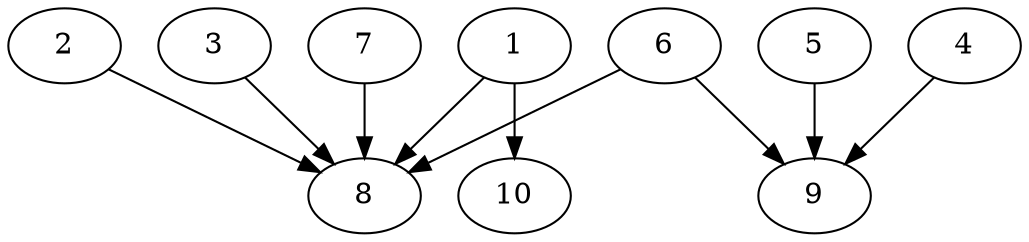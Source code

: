 // DAG automatically generated by daggen at Thu Oct  3 13:58:05 2019
// ./daggen --dot -n 10 --ccr 0.4 --fat 0.9 --regular 0.5 --density 0.7 --mindata 5242880 --maxdata 52428800 
digraph G {
  1 [size="129244160", alpha="0.12", expect_size="51697664"] 
  1 -> 8 [size ="51697664"]
  1 -> 10 [size ="51697664"]
  2 [size="38707200", alpha="0.16", expect_size="15482880"] 
  2 -> 8 [size ="15482880"]
  3 [size="107051520", alpha="0.07", expect_size="42820608"] 
  3 -> 8 [size ="42820608"]
  4 [size="44672000", alpha="0.10", expect_size="17868800"] 
  4 -> 9 [size ="17868800"]
  5 [size="55700480", alpha="0.02", expect_size="22280192"] 
  5 -> 9 [size ="22280192"]
  6 [size="47083520", alpha="0.17", expect_size="18833408"] 
  6 -> 8 [size ="18833408"]
  6 -> 9 [size ="18833408"]
  7 [size="119600640", alpha="0.09", expect_size="47840256"] 
  7 -> 8 [size ="47840256"]
  8 [size="40545280", alpha="0.06", expect_size="16218112"] 
  9 [size="75683840", alpha="0.07", expect_size="30273536"] 
  10 [size="103132160", alpha="0.18", expect_size="41252864"] 
}

